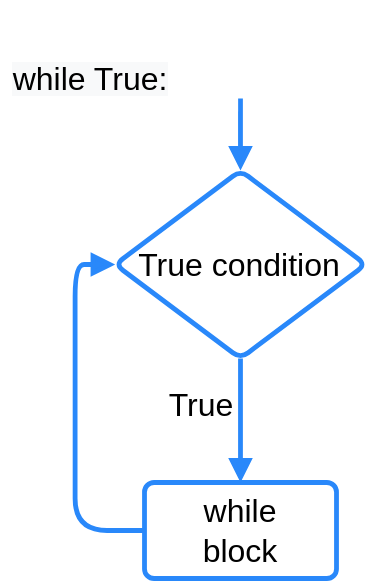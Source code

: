 <mxfile version="14.6.13" type="device" pages="3"><diagram id="C5RBs43oDa-KdzZeNtuy" name="while_True"><mxGraphModel dx="438" dy="382" grid="1" gridSize="10" guides="1" tooltips="1" connect="1" arrows="1" fold="1" page="1" pageScale="1" pageWidth="827" pageHeight="1169" math="0" shadow="0"><root><mxCell id="WIyWlLk6GJQsqaUBKTNV-0"/><mxCell id="WIyWlLk6GJQsqaUBKTNV-1" parent="WIyWlLk6GJQsqaUBKTNV-0"/><mxCell id="OokiBQM83WxLayZnNJtW-2" value="" style="html=1;jettySize=18;fontSize=16;strokeColor=#2988fa;strokeOpacity=100;strokeWidth=2.4;rounded=1;arcSize=32;startArrow=none;endArrow=block;endFill=1;entryX=0.5;entryY=0.008;entryPerimeter=1;fontColor=#000000;" edge="1" parent="WIyWlLk6GJQsqaUBKTNV-1" target="OokiBQM83WxLayZnNJtW-3"><mxGeometry width="100" height="100" relative="1" as="geometry"><mxPoint x="180" y="80" as="sourcePoint"/></mxGeometry></mxCell><mxCell id="OokiBQM83WxLayZnNJtW-3" value="True condition" style="html=1;whiteSpace=wrap;rhombus;fontSize=16;fontColor=#000000;spacing=5;strokeColor=#2988fa;strokeOpacity=100;rounded=1;absoluteArcSize=1;arcSize=9.6;fillColor=#ffffff;strokeWidth=2.4;" vertex="1" parent="WIyWlLk6GJQsqaUBKTNV-1"><mxGeometry x="117.33" y="116" width="125.33" height="94" as="geometry"/></mxCell><mxCell id="OokiBQM83WxLayZnNJtW-10" value="" style="edgeStyle=orthogonalEdgeStyle;rounded=1;orthogonalLoop=1;jettySize=auto;html=1;entryX=0;entryY=0.5;entryDx=0;entryDy=0;fontSize=16;strokeColor=#2988fa;strokeWidth=2.4;endFill=1;endArrow=block;arcSize=32;exitX=0;exitY=0.5;exitDx=0;exitDy=0;" edge="1" parent="WIyWlLk6GJQsqaUBKTNV-1" source="OokiBQM83WxLayZnNJtW-4" target="OokiBQM83WxLayZnNJtW-3"><mxGeometry relative="1" as="geometry"><mxPoint x="52" y="296" as="targetPoint"/></mxGeometry></mxCell><mxCell id="OokiBQM83WxLayZnNJtW-4" value="while block" style="html=1;whiteSpace=wrap;;fontSize=16;fontColor=#000000;spacing=12;strokeColor=#2988fa;strokeOpacity=100;rounded=1;absoluteArcSize=1;arcSize=9.6;fillColor=#ffffff;strokeWidth=2.4;" vertex="1" parent="WIyWlLk6GJQsqaUBKTNV-1"><mxGeometry x="132" y="272" width="96" height="48" as="geometry"/></mxCell><mxCell id="OokiBQM83WxLayZnNJtW-5" value="" style="html=1;jettySize=18;fontSize=16;strokeColor=#2988fa;strokeOpacity=100;strokeWidth=2.4;rounded=1;arcSize=32;startArrow=none;endArrow=block;endFill=1;exitX=0.5;exitY=0.992;exitPerimeter=1;entryX=0.5;entryY=-0.025;entryPerimeter=1;fontColor=#000000;" edge="1" parent="WIyWlLk6GJQsqaUBKTNV-1" source="OokiBQM83WxLayZnNJtW-3" target="OokiBQM83WxLayZnNJtW-4"><mxGeometry width="100" height="100" relative="1" as="geometry"/></mxCell><mxCell id="OokiBQM83WxLayZnNJtW-6" value="True" style="text;html=1;resizable=0;labelBackgroundColor=#ffffff;align=center;verticalAlign=middle;fontSize=16;fontColor=#000000;" vertex="1" parent="OokiBQM83WxLayZnNJtW-5"><mxGeometry x="-0.226" relative="1" as="geometry"><mxPoint x="-20" y="-1" as="offset"/></mxGeometry></mxCell><mxCell id="OokiBQM83WxLayZnNJtW-12" value="&#10;&#10;&lt;span style=&quot;color: rgb(0, 0, 0); font-family: helvetica; font-size: 16px; font-style: normal; font-weight: 400; letter-spacing: normal; text-align: center; text-indent: 0px; text-transform: none; word-spacing: 0px; background-color: rgb(248, 249, 250); display: inline; float: none;&quot;&gt;while True:&lt;/span&gt;&#10;&#10;" style="text;html=1;strokeColor=none;fillColor=none;align=center;verticalAlign=middle;whiteSpace=wrap;rounded=0;" vertex="1" parent="WIyWlLk6GJQsqaUBKTNV-1"><mxGeometry x="60" y="60" width="90" height="20" as="geometry"/></mxCell></root></mxGraphModel></diagram><diagram name="while_loop" id="FifK9roCB2Fh3d1_Uqgs"><mxGraphModel dx="920" dy="802" grid="1" gridSize="10" guides="1" tooltips="1" connect="1" arrows="1" fold="1" page="1" pageScale="1" pageWidth="827" pageHeight="1169" math="0" shadow="0"><root><mxCell id="GRx4jfE9NyUGmJLortRf-0"/><mxCell id="GRx4jfE9NyUGmJLortRf-1" parent="GRx4jfE9NyUGmJLortRf-0"/><mxCell id="GRx4jfE9NyUGmJLortRf-2" value="" style="html=1;jettySize=18;fontSize=16;strokeColor=#2988fa;strokeOpacity=100;strokeWidth=2.4;rounded=1;arcSize=32;startArrow=none;endArrow=block;endFill=1;entryX=0.5;entryY=0.008;entryPerimeter=1;fontColor=#000000;" edge="1" parent="GRx4jfE9NyUGmJLortRf-1" target="GRx4jfE9NyUGmJLortRf-3"><mxGeometry width="100" height="100" relative="1" as="geometry"><mxPoint x="180" y="80" as="sourcePoint"/></mxGeometry></mxCell><mxCell id="GRx4jfE9NyUGmJLortRf-10" value="" style="edgeStyle=orthogonalEdgeStyle;rounded=1;orthogonalLoop=1;jettySize=auto;html=1;fontSize=16;strokeColor=#2988fa;strokeWidth=2.4;endFill=1;endArrow=block;arcSize=32;" edge="1" parent="GRx4jfE9NyUGmJLortRf-1" source="GRx4jfE9NyUGmJLortRf-3" target="GRx4jfE9NyUGmJLortRf-9"><mxGeometry relative="1" as="geometry"/></mxCell><mxCell id="GRx4jfE9NyUGmJLortRf-3" value="test condition" style="html=1;whiteSpace=wrap;rhombus;fontSize=16;fontColor=#000000;spacing=5;strokeColor=#2988fa;strokeOpacity=100;rounded=1;absoluteArcSize=1;arcSize=9.6;fillColor=#ffffff;strokeWidth=2.4;" vertex="1" parent="GRx4jfE9NyUGmJLortRf-1"><mxGeometry x="117.33" y="116" width="125.33" height="94" as="geometry"/></mxCell><mxCell id="GRx4jfE9NyUGmJLortRf-4" value="" style="edgeStyle=orthogonalEdgeStyle;rounded=1;orthogonalLoop=1;jettySize=auto;html=1;entryX=0;entryY=0.5;entryDx=0;entryDy=0;fontSize=16;strokeColor=#2988fa;strokeWidth=2.4;endFill=1;endArrow=block;arcSize=32;exitX=0;exitY=0.5;exitDx=0;exitDy=0;" edge="1" parent="GRx4jfE9NyUGmJLortRf-1" source="GRx4jfE9NyUGmJLortRf-5" target="GRx4jfE9NyUGmJLortRf-3"><mxGeometry relative="1" as="geometry"><mxPoint x="52" y="296" as="targetPoint"/></mxGeometry></mxCell><mxCell id="GRx4jfE9NyUGmJLortRf-5" value="while block" style="html=1;whiteSpace=wrap;;fontSize=16;fontColor=#000000;spacing=12;strokeColor=#2988fa;strokeOpacity=100;rounded=1;absoluteArcSize=1;arcSize=9.6;fillColor=#ffffff;strokeWidth=2.4;" vertex="1" parent="GRx4jfE9NyUGmJLortRf-1"><mxGeometry x="132" y="272" width="96" height="48" as="geometry"/></mxCell><mxCell id="GRx4jfE9NyUGmJLortRf-6" value="" style="html=1;jettySize=18;fontSize=16;strokeColor=#2988fa;strokeOpacity=100;strokeWidth=2.4;rounded=1;arcSize=32;startArrow=none;endArrow=block;endFill=1;exitX=0.5;exitY=0.992;exitPerimeter=1;entryX=0.5;entryY=-0.025;entryPerimeter=1;fontColor=#000000;" edge="1" parent="GRx4jfE9NyUGmJLortRf-1" source="GRx4jfE9NyUGmJLortRf-3" target="GRx4jfE9NyUGmJLortRf-5"><mxGeometry width="100" height="100" relative="1" as="geometry"/></mxCell><mxCell id="GRx4jfE9NyUGmJLortRf-7" value="True" style="text;html=1;resizable=0;labelBackgroundColor=#ffffff;align=center;verticalAlign=middle;fontSize=16;fontColor=#000000;" vertex="1" parent="GRx4jfE9NyUGmJLortRf-6"><mxGeometry x="-0.226" relative="1" as="geometry"><mxPoint x="-20" y="-1" as="offset"/></mxGeometry></mxCell><mxCell id="GRx4jfE9NyUGmJLortRf-8" value="enter while loop" style="text;html=1;strokeColor=none;fillColor=none;align=center;verticalAlign=middle;whiteSpace=wrap;rounded=0;fontSize=16;" vertex="1" parent="GRx4jfE9NyUGmJLortRf-1"><mxGeometry x="112.66" y="60" width="130" height="20" as="geometry"/></mxCell><mxCell id="GRx4jfE9NyUGmJLortRf-9" value="" style="shape=waypoint;size=6;pointerEvents=1;points=[];fillColor=#ffffff;resizable=0;rotatable=0;perimeter=centerPerimeter;snapToPoint=1;rounded=1;fontSize=16;strokeColor=#2988fa;strokeWidth=2.4;spacing=5;arcSize=9.6;" vertex="1" parent="GRx4jfE9NyUGmJLortRf-1"><mxGeometry x="279.995" y="320" width="40" height="40" as="geometry"/></mxCell><mxCell id="GRx4jfE9NyUGmJLortRf-11" value="exit while loop" style="text;html=1;strokeColor=none;fillColor=none;align=center;verticalAlign=middle;whiteSpace=wrap;rounded=0;fontSize=16;" vertex="1" parent="GRx4jfE9NyUGmJLortRf-1"><mxGeometry x="228" y="350" width="130" height="30" as="geometry"/></mxCell><mxCell id="GRx4jfE9NyUGmJLortRf-13" value="False" style="text;html=1;strokeColor=none;fillColor=none;align=center;verticalAlign=middle;whiteSpace=wrap;rounded=0;fontSize=16;" vertex="1" parent="GRx4jfE9NyUGmJLortRf-1"><mxGeometry x="242.66" y="137" width="67.34" height="20" as="geometry"/></mxCell></root></mxGraphModel></diagram><diagram name="counter" id="Sr2ZzYOo9wd8S1pxVsAQ"><mxGraphModel dx="634" dy="553" grid="1" gridSize="10" guides="1" tooltips="1" connect="1" arrows="1" fold="1" page="1" pageScale="1" pageWidth="827" pageHeight="1169" math="0" shadow="0"><root><mxCell id="9a8U8oQ-FiCCe0qszJ0V-0"/><mxCell id="9a8U8oQ-FiCCe0qszJ0V-1" parent="9a8U8oQ-FiCCe0qszJ0V-0"/><mxCell id="9a8U8oQ-FiCCe0qszJ0V-3" value="" style="edgeStyle=orthogonalEdgeStyle;rounded=1;orthogonalLoop=1;jettySize=auto;html=1;fontSize=16;strokeColor=#2988fa;strokeWidth=2.4;endFill=1;endArrow=block;arcSize=32;" edge="1" parent="9a8U8oQ-FiCCe0qszJ0V-1" source="9a8U8oQ-FiCCe0qszJ0V-4" target="9a8U8oQ-FiCCe0qszJ0V-10"><mxGeometry relative="1" as="geometry"/></mxCell><mxCell id="9a8U8oQ-FiCCe0qszJ0V-4" value="i &amp;lt; 10" style="html=1;whiteSpace=wrap;rhombus;fontSize=16;fontColor=#000000;spacing=5;strokeColor=#2988fa;strokeOpacity=100;rounded=1;absoluteArcSize=1;arcSize=9.6;fillColor=#ffffff;strokeWidth=2.4;" vertex="1" parent="9a8U8oQ-FiCCe0qszJ0V-1"><mxGeometry x="200.03" y="226" width="125.33" height="94" as="geometry"/></mxCell><mxCell id="9a8U8oQ-FiCCe0qszJ0V-5" value="" style="edgeStyle=orthogonalEdgeStyle;rounded=1;orthogonalLoop=1;jettySize=auto;html=1;entryX=0;entryY=0.5;entryDx=0;entryDy=0;fontSize=16;strokeColor=#2988fa;strokeWidth=2.4;endFill=1;endArrow=block;arcSize=32;exitX=0;exitY=0.5;exitDx=0;exitDy=0;" edge="1" parent="9a8U8oQ-FiCCe0qszJ0V-1" source="9a8U8oQ-FiCCe0qszJ0V-6" target="9a8U8oQ-FiCCe0qszJ0V-4"><mxGeometry relative="1" as="geometry"><mxPoint x="134.7" y="406" as="targetPoint"/></mxGeometry></mxCell><mxCell id="9a8U8oQ-FiCCe0qszJ0V-6" value="i += 1" style="html=1;whiteSpace=wrap;;fontSize=16;fontColor=#000000;spacing=12;strokeColor=#2988fa;strokeOpacity=100;rounded=1;absoluteArcSize=1;arcSize=9.6;fillColor=#ffffff;strokeWidth=2.4;" vertex="1" parent="9a8U8oQ-FiCCe0qszJ0V-1"><mxGeometry x="214.7" y="382" width="96" height="48" as="geometry"/></mxCell><mxCell id="9a8U8oQ-FiCCe0qszJ0V-7" value="" style="html=1;jettySize=18;fontSize=16;strokeColor=#2988fa;strokeOpacity=100;strokeWidth=2.4;rounded=1;arcSize=32;startArrow=none;endArrow=block;endFill=1;exitX=0.5;exitY=0.992;exitPerimeter=1;entryX=0.5;entryY=-0.025;entryPerimeter=1;fontColor=#000000;" edge="1" parent="9a8U8oQ-FiCCe0qszJ0V-1" source="9a8U8oQ-FiCCe0qszJ0V-4" target="9a8U8oQ-FiCCe0qszJ0V-6"><mxGeometry width="100" height="100" relative="1" as="geometry"/></mxCell><mxCell id="9a8U8oQ-FiCCe0qszJ0V-8" value="True" style="text;html=1;resizable=0;labelBackgroundColor=#ffffff;align=center;verticalAlign=middle;fontSize=16;fontColor=#000000;" vertex="1" parent="9a8U8oQ-FiCCe0qszJ0V-7"><mxGeometry x="-0.226" relative="1" as="geometry"><mxPoint x="-20" y="-1" as="offset"/></mxGeometry></mxCell><mxCell id="9a8U8oQ-FiCCe0qszJ0V-10" value="" style="shape=waypoint;size=6;pointerEvents=1;points=[];fillColor=#ffffff;resizable=0;rotatable=0;perimeter=centerPerimeter;snapToPoint=1;rounded=1;fontSize=16;strokeColor=#2988fa;strokeWidth=2.4;spacing=5;arcSize=9.6;" vertex="1" parent="9a8U8oQ-FiCCe0qszJ0V-1"><mxGeometry x="362.695" y="430" width="40" height="40" as="geometry"/></mxCell><mxCell id="9a8U8oQ-FiCCe0qszJ0V-11" value="exit while loop" style="text;html=1;strokeColor=none;fillColor=none;align=center;verticalAlign=middle;whiteSpace=wrap;rounded=0;fontSize=16;" vertex="1" parent="9a8U8oQ-FiCCe0qszJ0V-1"><mxGeometry x="310.7" y="460" width="130" height="30" as="geometry"/></mxCell><mxCell id="9a8U8oQ-FiCCe0qszJ0V-12" value="False" style="text;html=1;strokeColor=none;fillColor=none;align=center;verticalAlign=middle;whiteSpace=wrap;rounded=0;fontSize=16;" vertex="1" parent="9a8U8oQ-FiCCe0qszJ0V-1"><mxGeometry x="325.36" y="247" width="67.34" height="20" as="geometry"/></mxCell><mxCell id="9a8U8oQ-FiCCe0qszJ0V-14" style="edgeStyle=orthogonalEdgeStyle;rounded=1;orthogonalLoop=1;jettySize=auto;html=1;exitX=0.5;exitY=1;exitDx=0;exitDy=0;entryX=0.5;entryY=0;entryDx=0;entryDy=0;fontSize=16;strokeColor=#2988fa;strokeWidth=2.4;endFill=1;endArrow=block;arcSize=32;" edge="1" parent="9a8U8oQ-FiCCe0qszJ0V-1" source="9a8U8oQ-FiCCe0qszJ0V-13" target="9a8U8oQ-FiCCe0qszJ0V-4"><mxGeometry relative="1" as="geometry"/></mxCell><mxCell id="9a8U8oQ-FiCCe0qszJ0V-13" value="i = 0" style="html=1;whiteSpace=wrap;;fontSize=16;fontColor=#000000;spacing=12;strokeColor=#2988fa;strokeOpacity=100;rounded=1;absoluteArcSize=1;arcSize=9.6;fillColor=#ffffff;strokeWidth=2.4;" vertex="1" parent="9a8U8oQ-FiCCe0qszJ0V-1"><mxGeometry x="214.69" y="110" width="96" height="48" as="geometry"/></mxCell><mxCell id="9a8U8oQ-FiCCe0qszJ0V-18" value="" style="endArrow=block;html=1;fontSize=16;entryX=0.514;entryY=-0.125;entryDx=0;entryDy=0;entryPerimeter=0;strokeColor=#2988fa;strokeWidth=2.4;endFill=1;arcSize=32;" edge="1" parent="9a8U8oQ-FiCCe0qszJ0V-1"><mxGeometry width="50" height="50" relative="1" as="geometry"><mxPoint x="262.2" y="36" as="sourcePoint"/><mxPoint x="262.234" y="110" as="targetPoint"/></mxGeometry></mxCell><mxCell id="9a8U8oQ-FiCCe0qszJ0V-20" value="enter while loop" style="text;html=1;strokeColor=none;fillColor=none;align=center;verticalAlign=middle;whiteSpace=wrap;rounded=0;fontSize=16;" vertex="1" parent="9a8U8oQ-FiCCe0qszJ0V-1"><mxGeometry x="120" y="170" width="140" height="30" as="geometry"/></mxCell></root></mxGraphModel></diagram></mxfile>